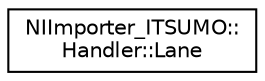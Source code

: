 digraph "Graphical Class Hierarchy"
{
  edge [fontname="Helvetica",fontsize="10",labelfontname="Helvetica",labelfontsize="10"];
  node [fontname="Helvetica",fontsize="10",shape=record];
  rankdir="LR";
  Node0 [label="NIImporter_ITSUMO::\lHandler::Lane",height=0.2,width=0.4,color="black", fillcolor="white", style="filled",URL="$dd/d01/struct_n_i_importer___i_t_s_u_m_o_1_1_handler_1_1_lane.html"];
}
